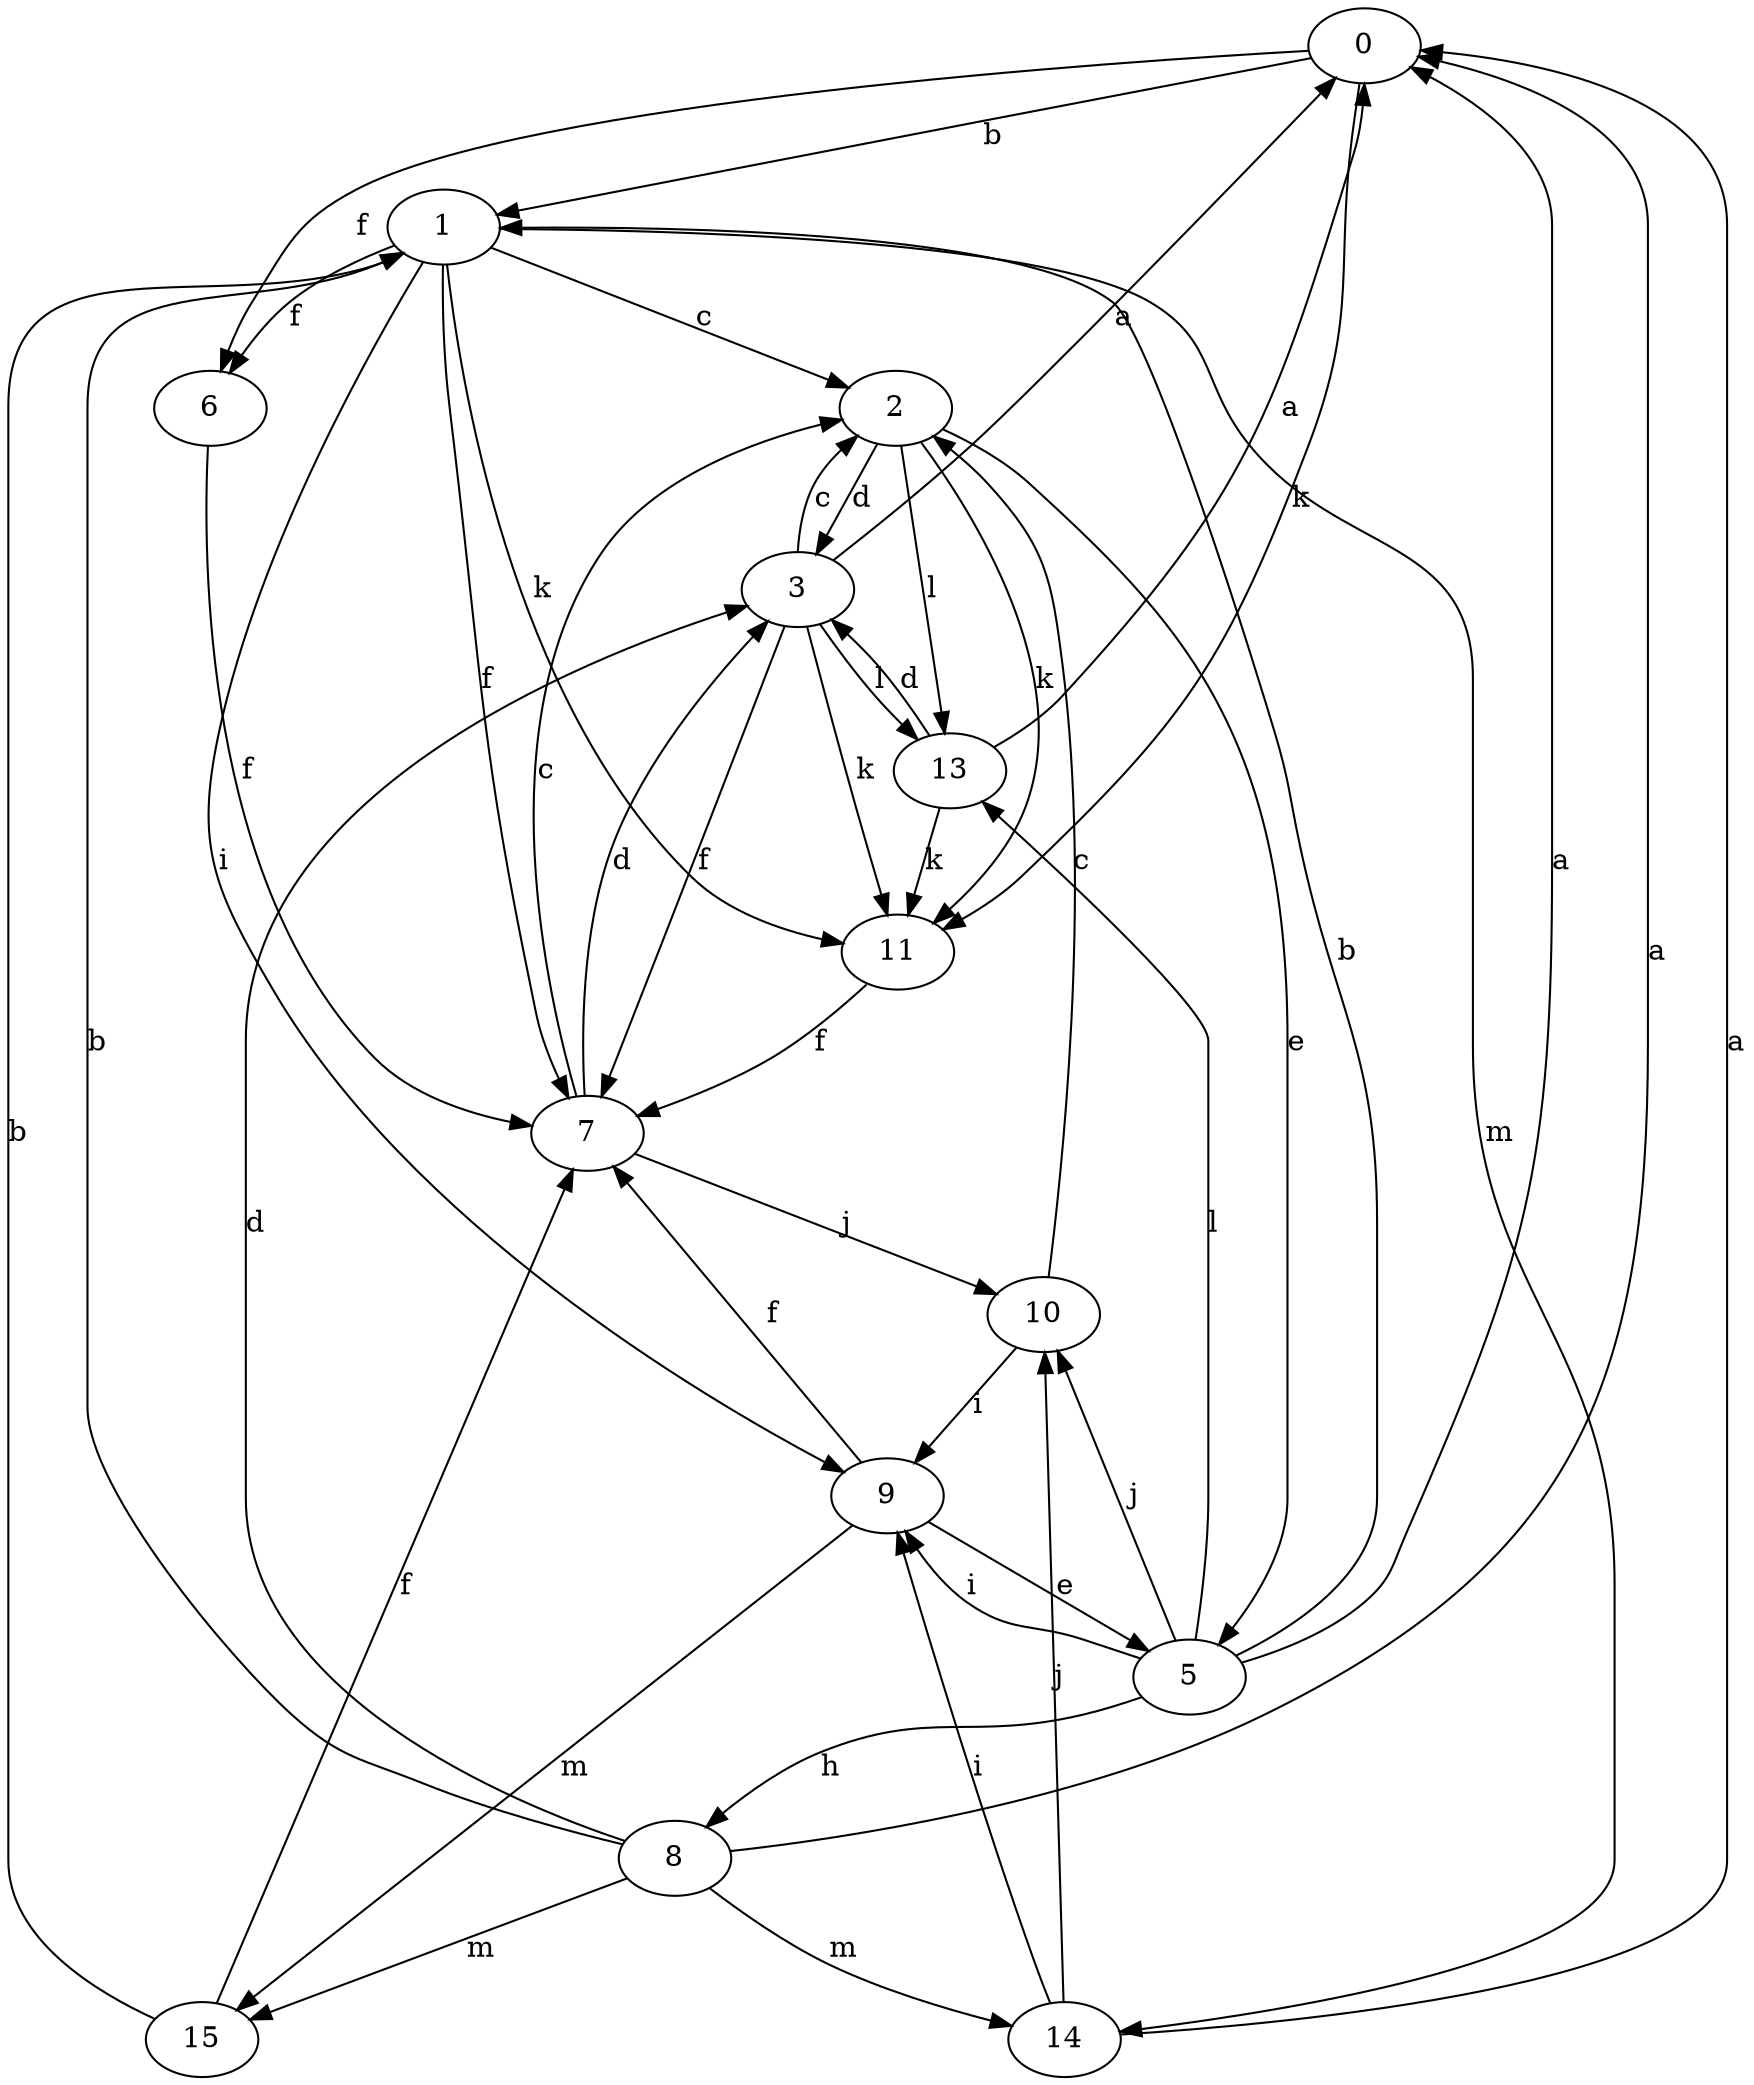 strict digraph  {
0;
1;
2;
3;
5;
6;
7;
8;
9;
10;
11;
13;
14;
15;
0 -> 1  [label=b];
0 -> 6  [label=f];
0 -> 11  [label=k];
1 -> 2  [label=c];
1 -> 6  [label=f];
1 -> 7  [label=f];
1 -> 9  [label=i];
1 -> 11  [label=k];
1 -> 14  [label=m];
2 -> 3  [label=d];
2 -> 5  [label=e];
2 -> 11  [label=k];
2 -> 13  [label=l];
3 -> 0  [label=a];
3 -> 2  [label=c];
3 -> 7  [label=f];
3 -> 11  [label=k];
3 -> 13  [label=l];
5 -> 0  [label=a];
5 -> 1  [label=b];
5 -> 8  [label=h];
5 -> 9  [label=i];
5 -> 10  [label=j];
5 -> 13  [label=l];
6 -> 7  [label=f];
7 -> 2  [label=c];
7 -> 3  [label=d];
7 -> 10  [label=j];
8 -> 0  [label=a];
8 -> 1  [label=b];
8 -> 3  [label=d];
8 -> 14  [label=m];
8 -> 15  [label=m];
9 -> 5  [label=e];
9 -> 7  [label=f];
9 -> 15  [label=m];
10 -> 2  [label=c];
10 -> 9  [label=i];
11 -> 7  [label=f];
13 -> 0  [label=a];
13 -> 3  [label=d];
13 -> 11  [label=k];
14 -> 0  [label=a];
14 -> 9  [label=i];
14 -> 10  [label=j];
15 -> 1  [label=b];
15 -> 7  [label=f];
}
